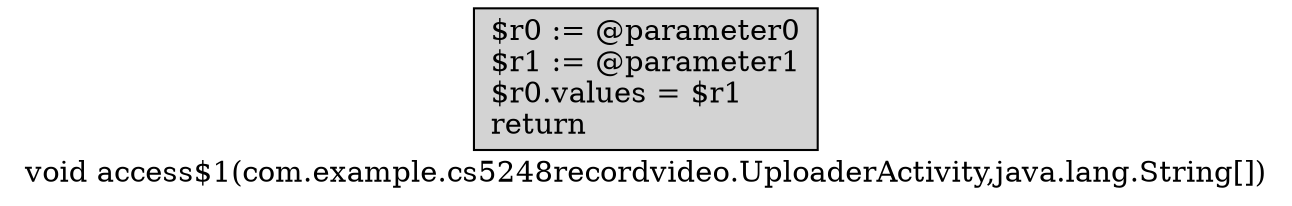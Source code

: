 digraph "void access$1(com.example.cs5248recordvideo.UploaderActivity,java.lang.String[])" {
    label="void access$1(com.example.cs5248recordvideo.UploaderActivity,java.lang.String[])";
    node [shape=box];
    "0" [style=filled,fillcolor=gray,style=filled,fillcolor=lightgray,label="$r0 := @parameter0\l$r1 := @parameter1\l$r0.values = $r1\lreturn\l",];
}
